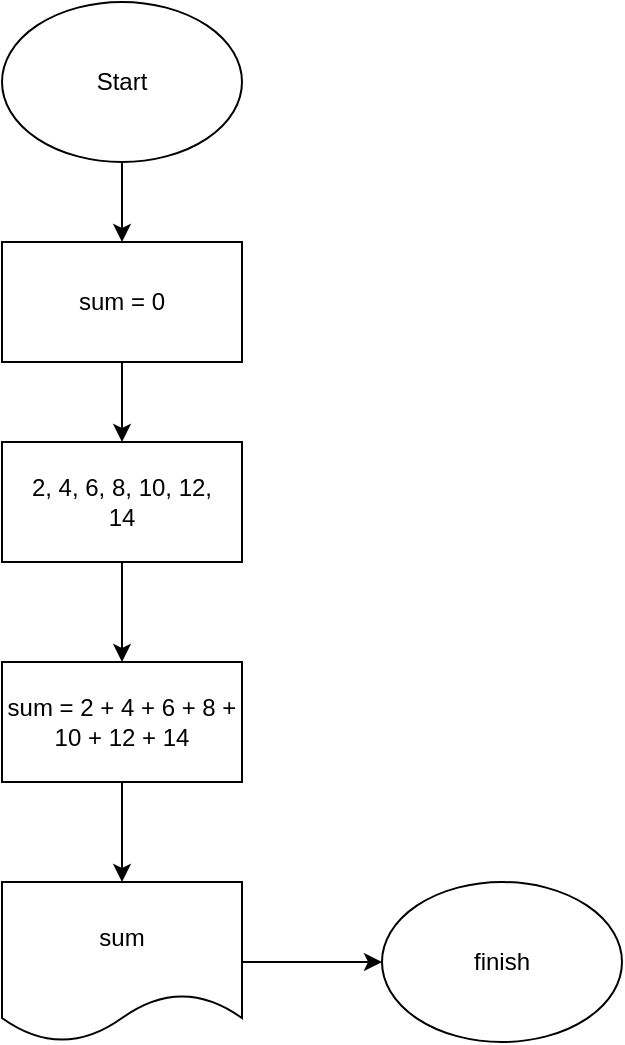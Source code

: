 <mxfile version="21.3.5" type="github">
  <diagram name="Page-1" id="EKDSjg7fB1oq83RqHO87">
    <mxGraphModel dx="980" dy="722" grid="1" gridSize="10" guides="1" tooltips="1" connect="1" arrows="1" fold="1" page="1" pageScale="1" pageWidth="1169" pageHeight="827" math="0" shadow="0">
      <root>
        <mxCell id="0" />
        <mxCell id="1" parent="0" />
        <mxCell id="4_AQjQFHxGaM6KVCNTgU-5" value="" style="edgeStyle=orthogonalEdgeStyle;rounded=0;orthogonalLoop=1;jettySize=auto;html=1;" edge="1" parent="1" source="4_AQjQFHxGaM6KVCNTgU-1" target="4_AQjQFHxGaM6KVCNTgU-12">
          <mxGeometry relative="1" as="geometry">
            <mxPoint x="480" y="220" as="targetPoint" />
          </mxGeometry>
        </mxCell>
        <mxCell id="4_AQjQFHxGaM6KVCNTgU-1" value="Start" style="ellipse;whiteSpace=wrap;html=1;" vertex="1" parent="1">
          <mxGeometry x="420" y="100" width="120" height="80" as="geometry" />
        </mxCell>
        <mxCell id="4_AQjQFHxGaM6KVCNTgU-9" value="2, 4, 6, 8, 10, 12,&lt;br&gt;14" style="rounded=0;whiteSpace=wrap;html=1;" vertex="1" parent="1">
          <mxGeometry x="420" y="320" width="120" height="60" as="geometry" />
        </mxCell>
        <mxCell id="4_AQjQFHxGaM6KVCNTgU-10" value="" style="endArrow=classic;html=1;rounded=0;exitX=0.5;exitY=1;exitDx=0;exitDy=0;" edge="1" parent="1" source="4_AQjQFHxGaM6KVCNTgU-9" target="4_AQjQFHxGaM6KVCNTgU-11">
          <mxGeometry width="50" height="50" relative="1" as="geometry">
            <mxPoint x="500" y="380" as="sourcePoint" />
            <mxPoint x="480" y="390" as="targetPoint" />
          </mxGeometry>
        </mxCell>
        <mxCell id="4_AQjQFHxGaM6KVCNTgU-15" value="" style="edgeStyle=orthogonalEdgeStyle;rounded=0;orthogonalLoop=1;jettySize=auto;html=1;" edge="1" parent="1" source="4_AQjQFHxGaM6KVCNTgU-11" target="4_AQjQFHxGaM6KVCNTgU-14">
          <mxGeometry relative="1" as="geometry" />
        </mxCell>
        <mxCell id="4_AQjQFHxGaM6KVCNTgU-11" value="sum = 2 + 4 + 6 + 8 + 10 + 12 + 14" style="rounded=0;whiteSpace=wrap;html=1;" vertex="1" parent="1">
          <mxGeometry x="420" y="430" width="120" height="60" as="geometry" />
        </mxCell>
        <mxCell id="4_AQjQFHxGaM6KVCNTgU-13" value="" style="edgeStyle=orthogonalEdgeStyle;rounded=0;orthogonalLoop=1;jettySize=auto;html=1;entryX=0.5;entryY=0;entryDx=0;entryDy=0;" edge="1" parent="1" source="4_AQjQFHxGaM6KVCNTgU-12" target="4_AQjQFHxGaM6KVCNTgU-9">
          <mxGeometry relative="1" as="geometry">
            <mxPoint x="590" y="340" as="targetPoint" />
          </mxGeometry>
        </mxCell>
        <mxCell id="4_AQjQFHxGaM6KVCNTgU-12" value="sum = 0" style="rounded=0;whiteSpace=wrap;html=1;" vertex="1" parent="1">
          <mxGeometry x="420" y="220" width="120" height="60" as="geometry" />
        </mxCell>
        <mxCell id="4_AQjQFHxGaM6KVCNTgU-17" value="" style="edgeStyle=orthogonalEdgeStyle;rounded=0;orthogonalLoop=1;jettySize=auto;html=1;" edge="1" parent="1" source="4_AQjQFHxGaM6KVCNTgU-14" target="4_AQjQFHxGaM6KVCNTgU-16">
          <mxGeometry relative="1" as="geometry" />
        </mxCell>
        <mxCell id="4_AQjQFHxGaM6KVCNTgU-14" value="sum" style="shape=document;whiteSpace=wrap;html=1;boundedLbl=1;" vertex="1" parent="1">
          <mxGeometry x="420" y="540" width="120" height="80" as="geometry" />
        </mxCell>
        <mxCell id="4_AQjQFHxGaM6KVCNTgU-16" value="finish" style="ellipse;whiteSpace=wrap;html=1;" vertex="1" parent="1">
          <mxGeometry x="610" y="540" width="120" height="80" as="geometry" />
        </mxCell>
      </root>
    </mxGraphModel>
  </diagram>
</mxfile>
